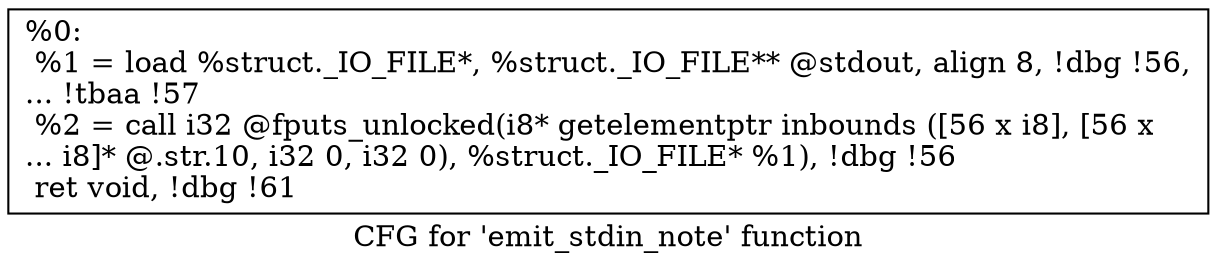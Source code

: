 digraph "CFG for 'emit_stdin_note' function" {
	label="CFG for 'emit_stdin_note' function";

	Node0x1bb5db0 [shape=record,label="{%0:\l  %1 = load %struct._IO_FILE*, %struct._IO_FILE** @stdout, align 8, !dbg !56,\l... !tbaa !57\l  %2 = call i32 @fputs_unlocked(i8* getelementptr inbounds ([56 x i8], [56 x\l... i8]* @.str.10, i32 0, i32 0), %struct._IO_FILE* %1), !dbg !56\l  ret void, !dbg !61\l}"];
}
